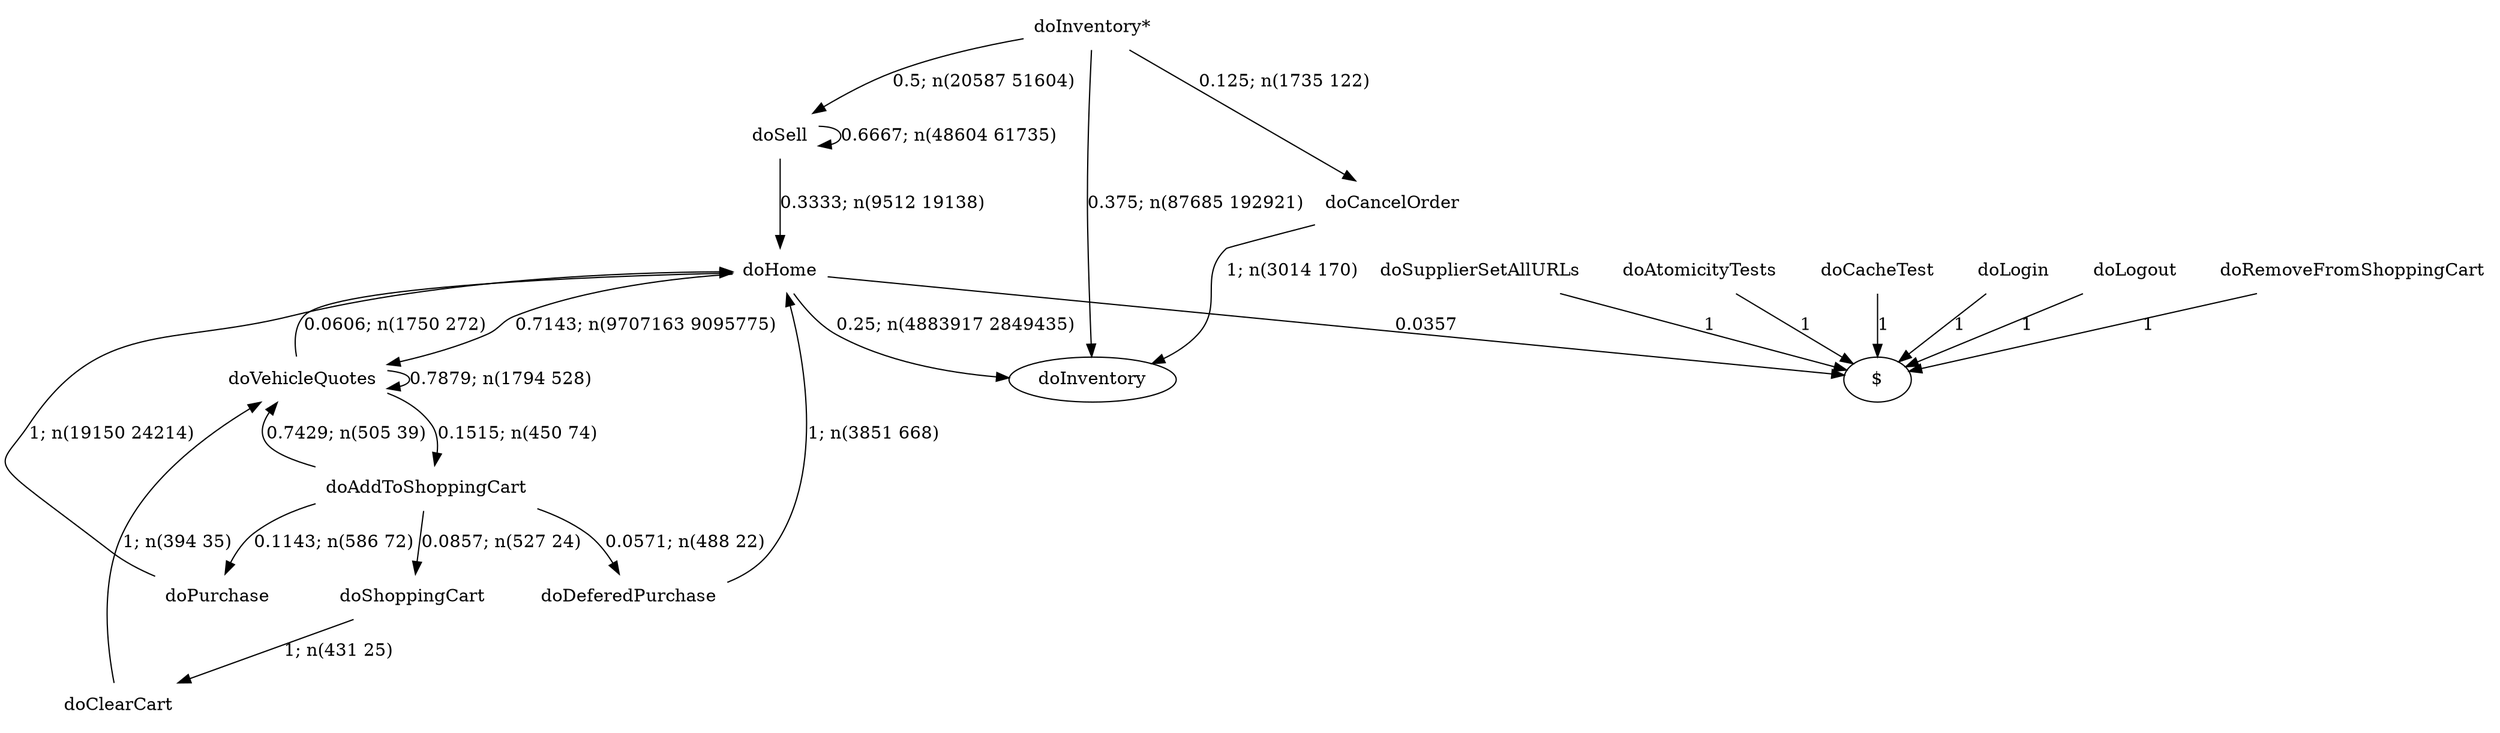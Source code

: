 digraph G {"doInventory*" [label="doInventory*",shape=none];"doSupplierSetAllURLs" [label="doSupplierSetAllURLs",shape=none];"doAtomicityTests" [label="doAtomicityTests",shape=none];"doCacheTest" [label="doCacheTest",shape=none];"doLogin" [label="doLogin",shape=none];"doVehicleQuotes" [label="doVehicleQuotes",shape=none];"doAddToShoppingCart" [label="doAddToShoppingCart",shape=none];"doDeferedPurchase" [label="doDeferedPurchase",shape=none];"doHome" [label="doHome",shape=none];"doShoppingCart" [label="doShoppingCart",shape=none];"doClearCart" [label="doClearCart",shape=none];"doPurchase" [label="doPurchase",shape=none];"doSell" [label="doSell",shape=none];"doLogout" [label="doLogout",shape=none];"doCancelOrder" [label="doCancelOrder",shape=none];"doRemoveFromShoppingCart" [label="doRemoveFromShoppingCart",shape=none];"doInventory*"->"doInventory" [style=solid,label="0.375; n(87685 192921)"];"doInventory*"->"doSell" [style=solid,label="0.5; n(20587 51604)"];"doInventory*"->"doCancelOrder" [style=solid,label="0.125; n(1735 122)"];"doSupplierSetAllURLs"->"$" [style=solid,label="1"];"doAtomicityTests"->"$" [style=solid,label="1"];"doCacheTest"->"$" [style=solid,label="1"];"doLogin"->"$" [style=solid,label="1"];"doVehicleQuotes"->"doVehicleQuotes" [style=solid,label="0.7879; n(1794 528)"];"doVehicleQuotes"->"doAddToShoppingCart" [style=solid,label="0.1515; n(450 74)"];"doVehicleQuotes"->"doHome" [style=solid,label="0.0606; n(1750 272)"];"doAddToShoppingCart"->"doVehicleQuotes" [style=solid,label="0.7429; n(505 39)"];"doAddToShoppingCart"->"doDeferedPurchase" [style=solid,label="0.0571; n(488 22)"];"doAddToShoppingCart"->"doShoppingCart" [style=solid,label="0.0857; n(527 24)"];"doAddToShoppingCart"->"doPurchase" [style=solid,label="0.1143; n(586 72)"];"doDeferedPurchase"->"doHome" [style=solid,label="1; n(3851 668)"];"doHome"->"doInventory" [style=solid,label="0.25; n(4883917 2849435)"];"doHome"->"doVehicleQuotes" [style=solid,label="0.7143; n(9707163 9095775)"];"doHome"->"$" [style=solid,label="0.0357"];"doShoppingCart"->"doClearCart" [style=solid,label="1; n(431 25)"];"doClearCart"->"doVehicleQuotes" [style=solid,label="1; n(394 35)"];"doPurchase"->"doHome" [style=solid,label="1; n(19150 24214)"];"doSell"->"doHome" [style=solid,label="0.3333; n(9512 19138)"];"doSell"->"doSell" [style=solid,label="0.6667; n(48604 61735)"];"doLogout"->"$" [style=solid,label="1"];"doCancelOrder"->"doInventory" [style=solid,label="1; n(3014 170)"];"doRemoveFromShoppingCart"->"$" [style=solid,label="1"];}